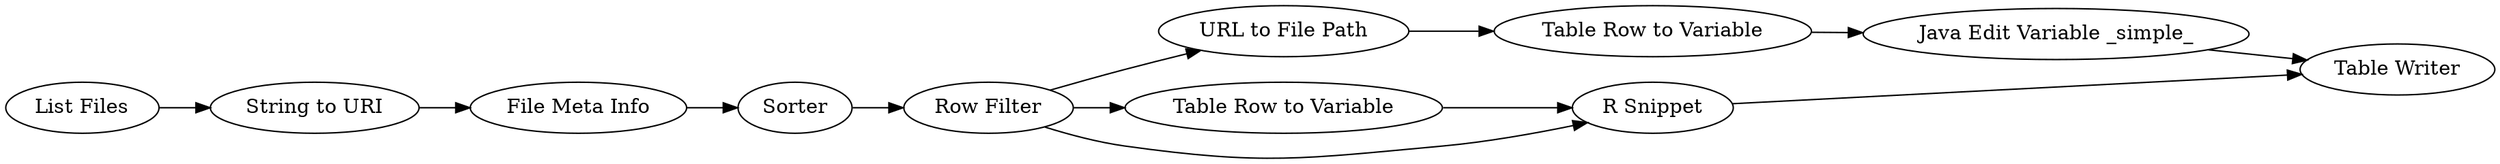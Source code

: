 digraph {
	"8265327785276398653_19" [label="Row Filter"]
	"8265327785276398653_24" [label="Table Row to Variable"]
	"8265327785276398653_25" [label="Java Edit Variable _simple_"]
	"8265327785276398653_18" [label=Sorter]
	"8265327785276398653_23" [label="URL to File Path"]
	"8265327785276398653_16" [label="File Meta Info"]
	"8265327785276398653_15" [label="List Files"]
	"8265327785276398653_26" [label="Table Writer"]
	"8265327785276398653_21" [label="Table Row to Variable"]
	"8265327785276398653_17" [label="String to URI"]
	"8265327785276398653_20" [label="R Snippet"]
	"8265327785276398653_15" -> "8265327785276398653_17"
	"8265327785276398653_21" -> "8265327785276398653_20"
	"8265327785276398653_17" -> "8265327785276398653_16"
	"8265327785276398653_16" -> "8265327785276398653_18"
	"8265327785276398653_25" -> "8265327785276398653_26"
	"8265327785276398653_18" -> "8265327785276398653_19"
	"8265327785276398653_20" -> "8265327785276398653_26"
	"8265327785276398653_19" -> "8265327785276398653_20"
	"8265327785276398653_23" -> "8265327785276398653_24"
	"8265327785276398653_24" -> "8265327785276398653_25"
	"8265327785276398653_19" -> "8265327785276398653_21"
	"8265327785276398653_19" -> "8265327785276398653_23"
	rankdir=LR
}

